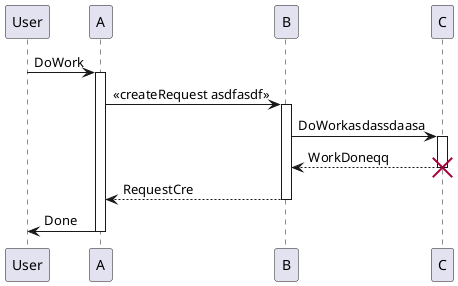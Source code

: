 @startuml
participant User

User -> A: DoWork
activate A

A -> B: << createRequest asdfasdf>>
activate B

B -> C: DoWorkasdassdaasa
activate C
C --> B: WorkDoneqq
destroy C

B --> A: RequestCre
deactivate B

A -> User: Done
deactivate A

@enduml


# sdfdsfs

# addsfd
sdfsadf
asdfsdf
